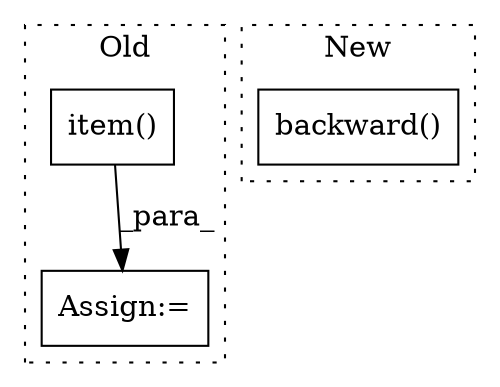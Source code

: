 digraph G {
subgraph cluster0 {
1 [label="item()" a="75" s="2665" l="11" shape="box"];
3 [label="Assign:=" a="68" s="2661" l="4" shape="box"];
label = "Old";
style="dotted";
}
subgraph cluster1 {
2 [label="backward()" a="75" s="2348" l="19" shape="box"];
label = "New";
style="dotted";
}
1 -> 3 [label="_para_"];
}
